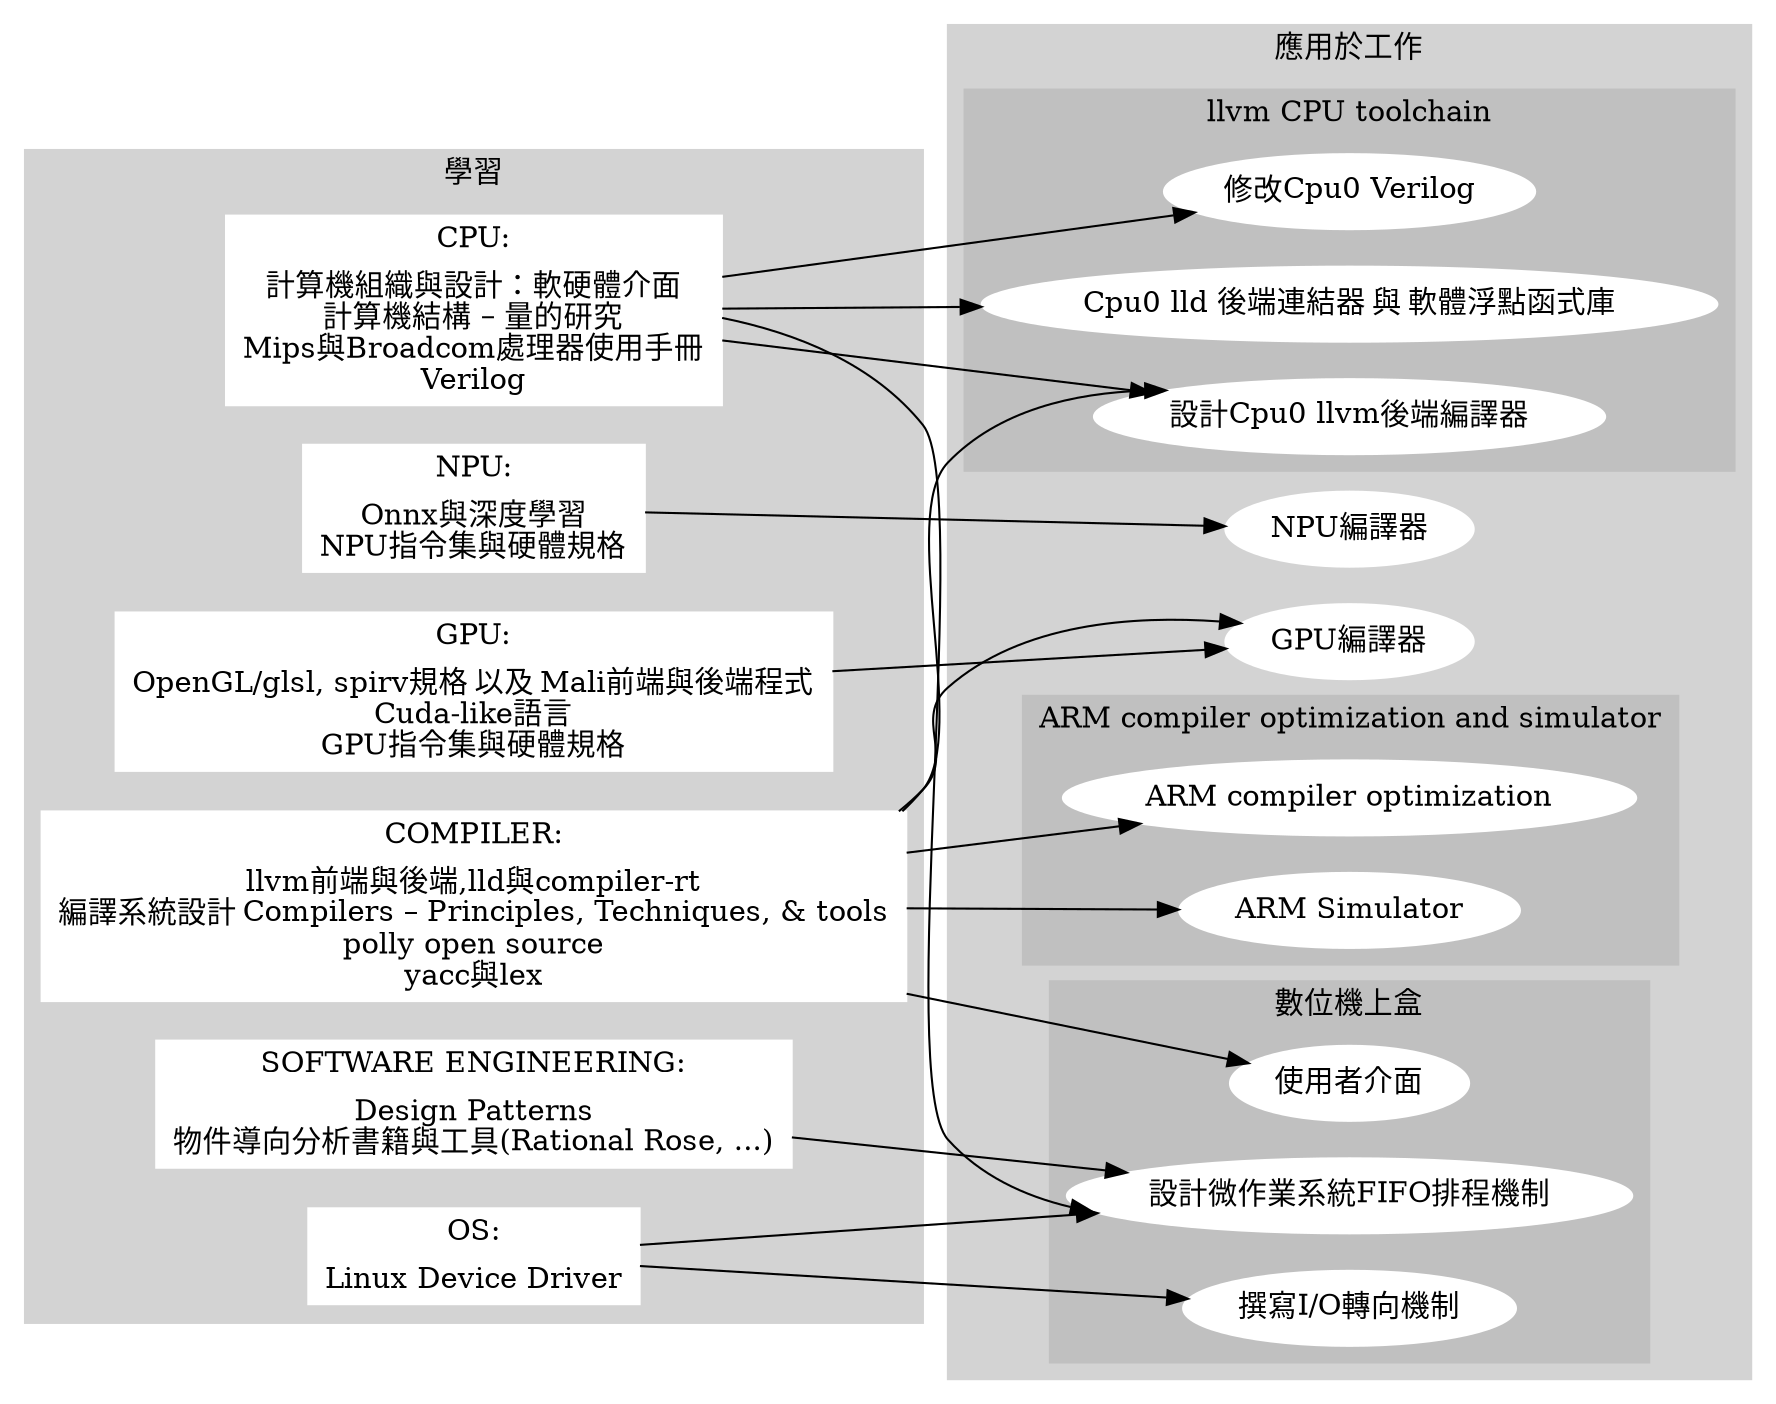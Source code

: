 // Free usage license, author: Chung-Shu Chen 陳鍾樞

digraph G {

  rankdir=LR;
  subgraph cluster_0 {
    style=filled;
    label = "學習";
    node [shape=record,style=filled,color=white]; CPU [label="CPU:|計算機組織與設計：軟硬體介面\n計算機結構 – 量的研究\nMips與Broadcom處理器使用手冊\nVerilog"];
    node [shape=record,style=filled,color=white]; GPU [label="GPU:|OpenGL/glsl, spirv規格 以及 Mali前端與後端程式\nCuda-like語言\nGPU指令集與硬體規格"];
    node [shape=record,style=filled,color=white]; NPU [label="NPU:|Onnx與深度學習\nNPU指令集與硬體規格"];
    node [style=filled,color=white]; COMPILER [label="COMPILER:|llvm前端與後端,lld與compiler-rt\n編譯系統設計 Compilers – Principles, Techniques, & tools\npolly open source\nyacc與lex"];
    node [style=filled,color=white]; OS [label="OS:|Linux Device Driver"]; 
    node [style=filled,color=white]; "SOFTWARE ENGINEERING" [label="SOFTWARE ENGINEERING:|Design Patterns\n物件導向分析書籍與工具(Rational Rose, ...)"]; 
    color=lightgrey;
  }
  subgraph cluster_1 {
    style=filled;
    color=lightgrey;
    label = "應用於工作";
    subgraph cluster_1_1 {
      color=gray;
      label = "llvm CPU toolchain";
      node [style=filled,color=white]; backend [label="設計Cpu0 llvm後端編譯器"];
      node [style=filled,color=white]; linker [label="Cpu0 lld 後端連結器 與 軟體浮點函式庫"];
      node [style=filled,color=white]; verilog [label="修改Cpu0 Verilog"];
    }
    subgraph cluster_1_2 {
      color=gray;
      label = "ARM compiler optimization and simulator";
      node [style=filled,color=white]; armopt [label="ARM compiler optimization"];
      node [style=filled,color=white]; armsim [label="ARM Simulator"];
    }
    node [style=filled,color=white]; gpucompiler [label="GPU編譯器"];
    node [style=filled,color=white]; npucompiler [label="NPU編譯器"];
    subgraph cluster_1_3 {
      color=gray;
      label = "數位機上盒";
      //node [style=filled,color=white]; codewarrior [label="找出Code Warrior編譯器設計錯誤"];
      node [style=filled,color=white]; tinyos [label="設計微作業系統FIFO排程機制"];
      node [style=filled,color=white]; ui [label="使用者介面"];
      node [style=filled,color=white]; io [label="撰寫I/O轉向機制"];
    }
  }
  CPU -> verilog;
  //CPU -> codewarrior;
  CPU -> tinyos;
  CPU -> backend;
  CPU -> linker;
  GPU -> gpucompiler;
  NPU -> npucompiler;
  COMPILER -> backend;
  COMPILER -> gpucompiler;
  COMPILER -> armopt;
  COMPILER -> armsim;
  //COMPILER -> codewarrior;
  COMPILER -> ui;
  OS -> tinyos;
  OS -> io;
  "SOFTWARE ENGINEERING" -> tinyos;
}
